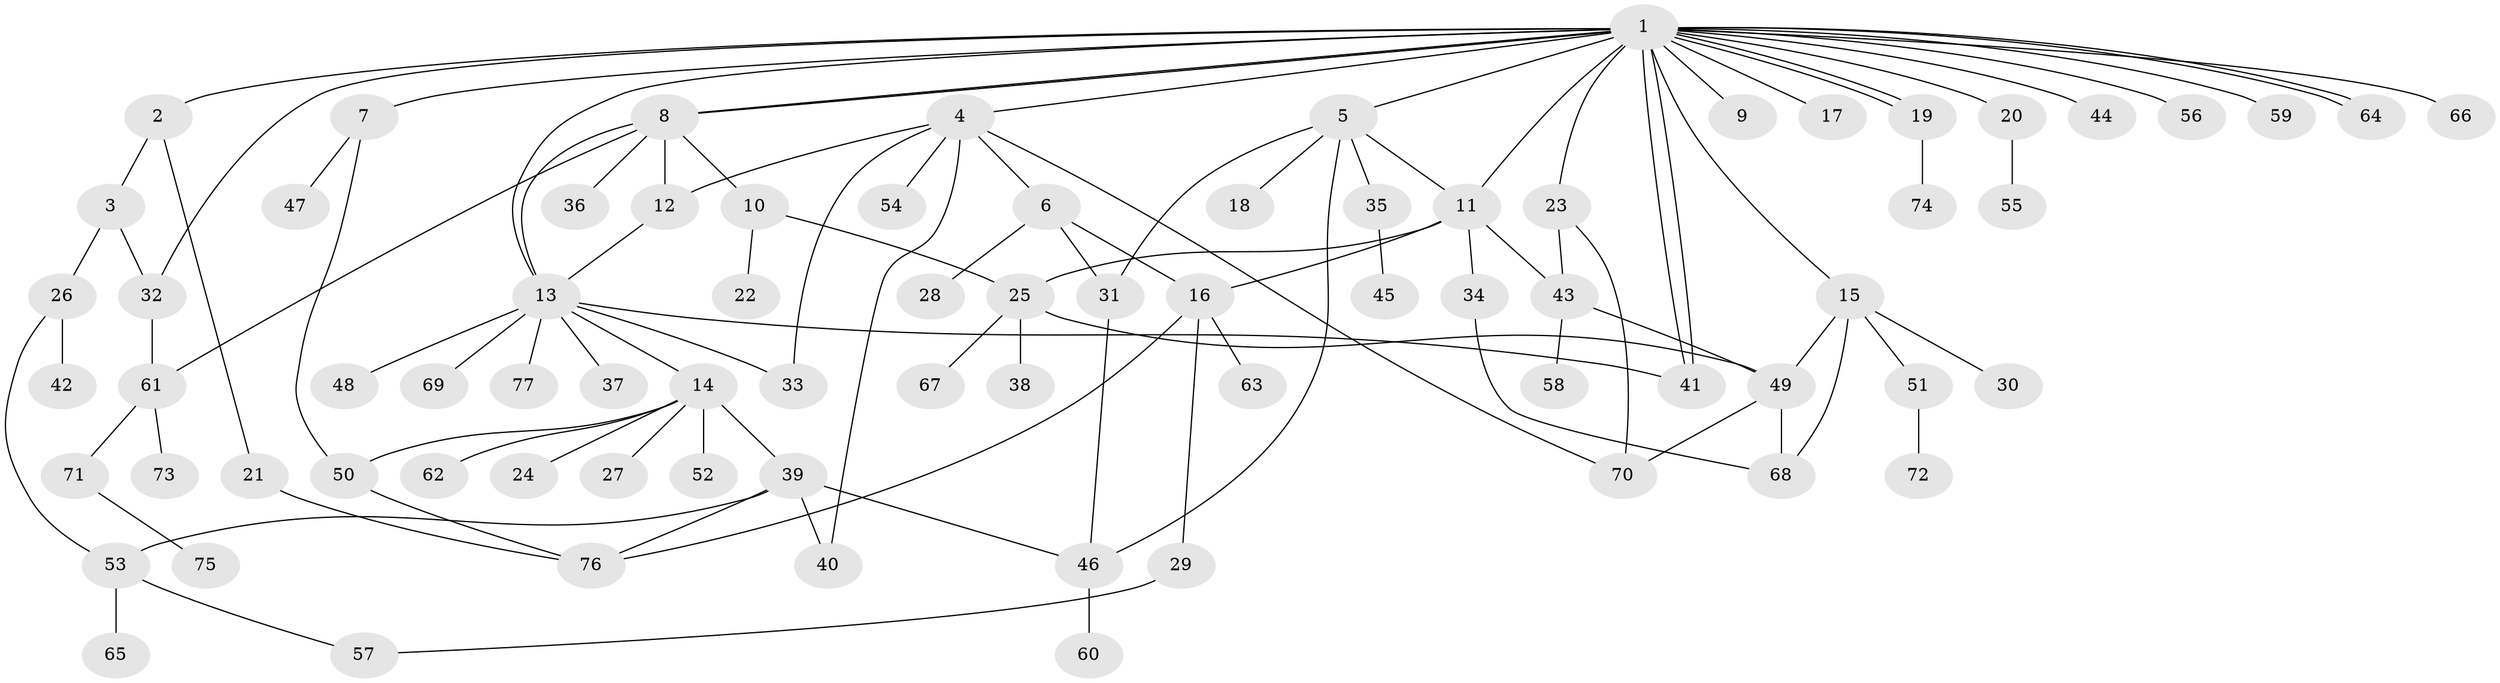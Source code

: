 // Generated by graph-tools (version 1.1) at 2025/11/02/27/25 16:11:14]
// undirected, 77 vertices, 107 edges
graph export_dot {
graph [start="1"]
  node [color=gray90,style=filled];
  1;
  2;
  3;
  4;
  5;
  6;
  7;
  8;
  9;
  10;
  11;
  12;
  13;
  14;
  15;
  16;
  17;
  18;
  19;
  20;
  21;
  22;
  23;
  24;
  25;
  26;
  27;
  28;
  29;
  30;
  31;
  32;
  33;
  34;
  35;
  36;
  37;
  38;
  39;
  40;
  41;
  42;
  43;
  44;
  45;
  46;
  47;
  48;
  49;
  50;
  51;
  52;
  53;
  54;
  55;
  56;
  57;
  58;
  59;
  60;
  61;
  62;
  63;
  64;
  65;
  66;
  67;
  68;
  69;
  70;
  71;
  72;
  73;
  74;
  75;
  76;
  77;
  1 -- 2;
  1 -- 4;
  1 -- 5;
  1 -- 7;
  1 -- 8;
  1 -- 8;
  1 -- 9;
  1 -- 11;
  1 -- 13;
  1 -- 15;
  1 -- 17;
  1 -- 19;
  1 -- 19;
  1 -- 20;
  1 -- 23;
  1 -- 32;
  1 -- 41;
  1 -- 41;
  1 -- 44;
  1 -- 56;
  1 -- 59;
  1 -- 64;
  1 -- 64;
  1 -- 66;
  2 -- 3;
  2 -- 21;
  3 -- 26;
  3 -- 32;
  4 -- 6;
  4 -- 12;
  4 -- 33;
  4 -- 40;
  4 -- 54;
  4 -- 70;
  5 -- 11;
  5 -- 18;
  5 -- 31;
  5 -- 35;
  5 -- 46;
  6 -- 16;
  6 -- 28;
  6 -- 31;
  7 -- 47;
  7 -- 50;
  8 -- 10;
  8 -- 12;
  8 -- 13;
  8 -- 36;
  8 -- 61;
  10 -- 22;
  10 -- 25;
  11 -- 16;
  11 -- 25;
  11 -- 34;
  11 -- 43;
  12 -- 13;
  13 -- 14;
  13 -- 33;
  13 -- 37;
  13 -- 41;
  13 -- 48;
  13 -- 69;
  13 -- 77;
  14 -- 24;
  14 -- 27;
  14 -- 39;
  14 -- 50;
  14 -- 52;
  14 -- 62;
  15 -- 30;
  15 -- 49;
  15 -- 51;
  15 -- 68;
  16 -- 29;
  16 -- 63;
  16 -- 76;
  19 -- 74;
  20 -- 55;
  21 -- 76;
  23 -- 43;
  23 -- 70;
  25 -- 38;
  25 -- 49;
  25 -- 67;
  26 -- 42;
  26 -- 53;
  29 -- 57;
  31 -- 46;
  32 -- 61;
  34 -- 68;
  35 -- 45;
  39 -- 40;
  39 -- 46;
  39 -- 53;
  39 -- 76;
  43 -- 49;
  43 -- 58;
  46 -- 60;
  49 -- 68;
  49 -- 70;
  50 -- 76;
  51 -- 72;
  53 -- 57;
  53 -- 65;
  61 -- 71;
  61 -- 73;
  71 -- 75;
}
